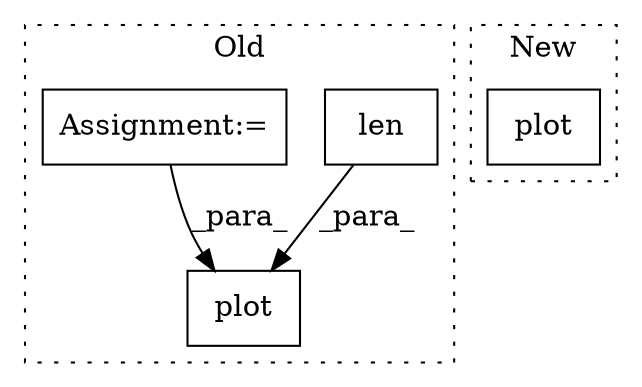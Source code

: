 digraph G {
subgraph cluster0 {
1 [label="len" a="32" s="17194,17202" l="4,1" shape="box"];
3 [label="plot" a="32" s="17379,17402" l="5,1" shape="box"];
4 [label="Assignment:=" a="7" s="15072" l="1" shape="box"];
label = "Old";
style="dotted";
}
subgraph cluster1 {
2 [label="plot" a="32" s="17944,17987" l="5,1" shape="box"];
label = "New";
style="dotted";
}
1 -> 3 [label="_para_"];
4 -> 3 [label="_para_"];
}